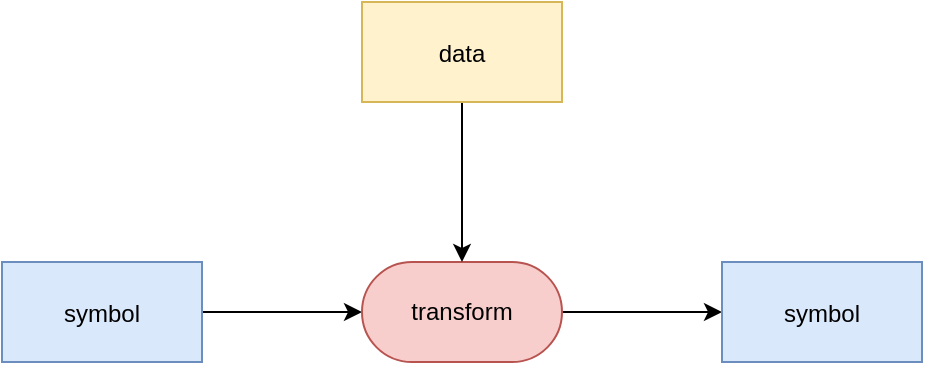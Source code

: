 <mxfile version="27.1.6">
  <diagram name="Page-1" id="80ahrX5ptSfHO6c14ZAz">
    <mxGraphModel dx="786" dy="471" grid="1" gridSize="10" guides="1" tooltips="1" connect="1" arrows="1" fold="1" page="1" pageScale="1" pageWidth="1654" pageHeight="1169" math="0" shadow="0">
      <root>
        <mxCell id="0" />
        <mxCell id="1" parent="0" />
        <mxCell id="SFuzRpUiUkyODQvP4APT-15" style="edgeStyle=orthogonalEdgeStyle;rounded=0;orthogonalLoop=1;jettySize=auto;html=1;exitX=1;exitY=0.5;exitDx=0;exitDy=0;entryX=0;entryY=0.5;entryDx=0;entryDy=0;" edge="1" source="SFuzRpUiUkyODQvP4APT-16" target="SFuzRpUiUkyODQvP4APT-18" parent="1">
          <mxGeometry relative="1" as="geometry" />
        </mxCell>
        <UserObject label="symbol" tooltip="label&#xa;trace&#xa;(text)" id="SFuzRpUiUkyODQvP4APT-16">
          <mxCell style="rectangle;fillColor=#dae8fc;strokeColor=#6c8ebf;" name="symbol" vertex="1" parent="1">
            <mxGeometry x="180" y="290" width="100" height="50" as="geometry" />
          </mxCell>
        </UserObject>
        <mxCell id="SFuzRpUiUkyODQvP4APT-17" style="edgeStyle=orthogonalEdgeStyle;rounded=0;orthogonalLoop=1;jettySize=auto;html=1;exitX=1;exitY=0.5;exitDx=0;exitDy=0;entryX=0;entryY=0.5;entryDx=0;entryDy=0;" edge="1" source="SFuzRpUiUkyODQvP4APT-18" target="SFuzRpUiUkyODQvP4APT-21" parent="1">
          <mxGeometry relative="1" as="geometry" />
        </mxCell>
        <UserObject label="transform" tooltip="embed" id="SFuzRpUiUkyODQvP4APT-18">
          <mxCell style="rounded=1;whiteSpace=wrap;html=1;arcSize=50;fillColor=#f8cecc;strokeColor=#b85450;" name="transform" vertex="1" parent="1">
            <mxGeometry x="360" y="290" width="100" height="50" as="geometry" />
          </mxCell>
        </UserObject>
        <mxCell id="SFuzRpUiUkyODQvP4APT-19" style="edgeStyle=orthogonalEdgeStyle;rounded=0;orthogonalLoop=1;jettySize=auto;html=1;entryX=0.5;entryY=0;entryDx=0;entryDy=0;" edge="1" source="SFuzRpUiUkyODQvP4APT-20" target="SFuzRpUiUkyODQvP4APT-18" parent="1">
          <mxGeometry relative="1" as="geometry" />
        </mxCell>
        <UserObject label="data" tooltip="number&#xa;text&#xa;tensor&#xa;stream&#xa;(matrix)&#xa;(numeric)&#xa;(time-series)" id="SFuzRpUiUkyODQvP4APT-20">
          <mxCell style="rectangle;fillColor=#fff2cc;strokeColor=#d6b656;" name="data" vertex="1" parent="1" tooltip="⚠️ Node not part of any valid pattern.">
            <mxGeometry x="360" y="160" width="100" height="50" as="geometry" />
          </mxCell>
        </UserObject>
        <UserObject label="symbol" tooltip="label&#xa;trace&#xa;(text)" id="SFuzRpUiUkyODQvP4APT-21">
          <mxCell style="rectangle;fillColor=#dae8fc;strokeColor=#6c8ebf;" name="symbol" vertex="1" parent="1">
            <mxGeometry x="540" y="290" width="100" height="50" as="geometry" />
          </mxCell>
        </UserObject>
      </root>
    </mxGraphModel>
  </diagram>
</mxfile>
